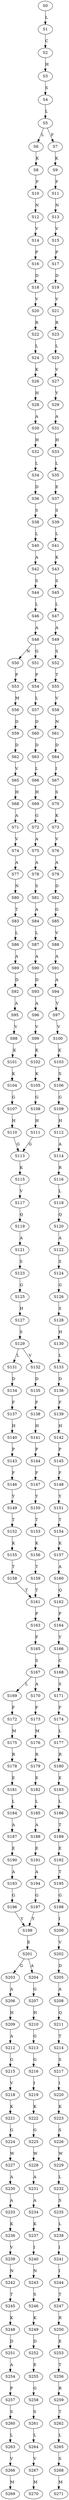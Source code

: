 strict digraph  {
	S0 -> S1 [ label = L ];
	S1 -> S2 [ label = C ];
	S2 -> S3 [ label = H ];
	S3 -> S4 [ label = S ];
	S4 -> S5 [ label = L ];
	S5 -> S6 [ label = L ];
	S5 -> S7 [ label = F ];
	S6 -> S8 [ label = K ];
	S7 -> S9 [ label = K ];
	S8 -> S10 [ label = F ];
	S9 -> S11 [ label = F ];
	S10 -> S12 [ label = N ];
	S11 -> S13 [ label = N ];
	S12 -> S14 [ label = V ];
	S13 -> S15 [ label = V ];
	S14 -> S16 [ label = P ];
	S15 -> S17 [ label = P ];
	S16 -> S18 [ label = D ];
	S17 -> S19 [ label = D ];
	S18 -> S20 [ label = V ];
	S19 -> S21 [ label = V ];
	S20 -> S22 [ label = R ];
	S21 -> S23 [ label = R ];
	S22 -> S24 [ label = L ];
	S23 -> S25 [ label = L ];
	S24 -> S26 [ label = K ];
	S25 -> S27 [ label = V ];
	S26 -> S28 [ label = H ];
	S27 -> S29 [ label = Y ];
	S28 -> S30 [ label = A ];
	S29 -> S31 [ label = A ];
	S30 -> S32 [ label = H ];
	S31 -> S33 [ label = H ];
	S32 -> S34 [ label = L ];
	S33 -> S35 [ label = L ];
	S34 -> S36 [ label = D ];
	S35 -> S37 [ label = E ];
	S36 -> S38 [ label = S ];
	S37 -> S39 [ label = S ];
	S38 -> S40 [ label = L ];
	S39 -> S41 [ label = L ];
	S40 -> S42 [ label = A ];
	S41 -> S43 [ label = K ];
	S42 -> S44 [ label = S ];
	S43 -> S45 [ label = S ];
	S44 -> S46 [ label = L ];
	S45 -> S47 [ label = L ];
	S46 -> S48 [ label = A ];
	S47 -> S49 [ label = A ];
	S48 -> S50 [ label = N ];
	S48 -> S51 [ label = G ];
	S49 -> S52 [ label = S ];
	S50 -> S53 [ label = P ];
	S51 -> S54 [ label = P ];
	S52 -> S55 [ label = T ];
	S53 -> S56 [ label = M ];
	S54 -> S57 [ label = L ];
	S55 -> S58 [ label = V ];
	S56 -> S59 [ label = D ];
	S57 -> S60 [ label = D ];
	S58 -> S61 [ label = N ];
	S59 -> S62 [ label = D ];
	S60 -> S63 [ label = D ];
	S61 -> S64 [ label = D ];
	S62 -> S65 [ label = V ];
	S63 -> S66 [ label = L ];
	S64 -> S67 [ label = I ];
	S65 -> S68 [ label = H ];
	S66 -> S69 [ label = H ];
	S67 -> S70 [ label = S ];
	S68 -> S71 [ label = A ];
	S69 -> S72 [ label = G ];
	S70 -> S73 [ label = K ];
	S71 -> S74 [ label = V ];
	S72 -> S75 [ label = A ];
	S73 -> S76 [ label = V ];
	S74 -> S77 [ label = A ];
	S75 -> S78 [ label = A ];
	S76 -> S79 [ label = A ];
	S77 -> S80 [ label = N ];
	S78 -> S81 [ label = S ];
	S79 -> S82 [ label = D ];
	S80 -> S83 [ label = T ];
	S81 -> S84 [ label = A ];
	S82 -> S85 [ label = G ];
	S83 -> S86 [ label = L ];
	S84 -> S87 [ label = L ];
	S85 -> S88 [ label = V ];
	S86 -> S89 [ label = A ];
	S87 -> S90 [ label = A ];
	S88 -> S91 [ label = A ];
	S89 -> S92 [ label = D ];
	S90 -> S93 [ label = D ];
	S91 -> S94 [ label = A ];
	S92 -> S95 [ label = A ];
	S93 -> S96 [ label = A ];
	S94 -> S97 [ label = V ];
	S95 -> S98 [ label = V ];
	S96 -> S99 [ label = V ];
	S97 -> S100 [ label = V ];
	S98 -> S101 [ label = K ];
	S99 -> S102 [ label = K ];
	S100 -> S103 [ label = K ];
	S101 -> S104 [ label = K ];
	S102 -> S105 [ label = K ];
	S103 -> S106 [ label = S ];
	S104 -> S107 [ label = G ];
	S105 -> S108 [ label = G ];
	S106 -> S109 [ label = G ];
	S107 -> S110 [ label = H ];
	S108 -> S111 [ label = H ];
	S109 -> S112 [ label = H ];
	S110 -> S113 [ label = G ];
	S111 -> S113 [ label = G ];
	S112 -> S114 [ label = A ];
	S113 -> S115 [ label = K ];
	S114 -> S116 [ label = R ];
	S115 -> S117 [ label = V ];
	S116 -> S118 [ label = L ];
	S117 -> S119 [ label = Q ];
	S118 -> S120 [ label = Q ];
	S119 -> S121 [ label = A ];
	S120 -> S122 [ label = A ];
	S121 -> S123 [ label = S ];
	S122 -> S124 [ label = S ];
	S123 -> S125 [ label = G ];
	S124 -> S126 [ label = G ];
	S125 -> S127 [ label = H ];
	S126 -> S128 [ label = S ];
	S127 -> S129 [ label = S ];
	S128 -> S130 [ label = H ];
	S129 -> S131 [ label = L ];
	S129 -> S132 [ label = V ];
	S130 -> S133 [ label = L ];
	S131 -> S134 [ label = D ];
	S132 -> S135 [ label = D ];
	S133 -> S136 [ label = D ];
	S134 -> S137 [ label = F ];
	S135 -> S138 [ label = F ];
	S136 -> S139 [ label = F ];
	S137 -> S140 [ label = H ];
	S138 -> S141 [ label = H ];
	S139 -> S142 [ label = H ];
	S140 -> S143 [ label = P ];
	S141 -> S144 [ label = P ];
	S142 -> S145 [ label = P ];
	S143 -> S146 [ label = F ];
	S144 -> S147 [ label = F ];
	S145 -> S148 [ label = F ];
	S146 -> S149 [ label = Y ];
	S147 -> S150 [ label = Y ];
	S148 -> S151 [ label = Y ];
	S149 -> S152 [ label = T ];
	S150 -> S153 [ label = T ];
	S151 -> S154 [ label = T ];
	S152 -> S155 [ label = K ];
	S153 -> S156 [ label = K ];
	S154 -> S157 [ label = K ];
	S155 -> S158 [ label = T ];
	S156 -> S159 [ label = T ];
	S157 -> S160 [ label = A ];
	S158 -> S161 [ label = T ];
	S159 -> S161 [ label = T ];
	S160 -> S162 [ label = Q ];
	S161 -> S163 [ label = P ];
	S162 -> S164 [ label = P ];
	S163 -> S165 [ label = F ];
	S164 -> S166 [ label = Y ];
	S165 -> S167 [ label = S ];
	S166 -> S168 [ label = C ];
	S167 -> S169 [ label = L ];
	S167 -> S170 [ label = A ];
	S168 -> S171 [ label = S ];
	S169 -> S172 [ label = F ];
	S170 -> S173 [ label = F ];
	S171 -> S174 [ label = F ];
	S172 -> S175 [ label = M ];
	S173 -> S176 [ label = M ];
	S174 -> S177 [ label = L ];
	S175 -> S178 [ label = R ];
	S176 -> S179 [ label = R ];
	S177 -> S180 [ label = R ];
	S178 -> S181 [ label = E ];
	S179 -> S182 [ label = E ];
	S180 -> S183 [ label = E ];
	S181 -> S184 [ label = L ];
	S182 -> S185 [ label = L ];
	S183 -> S186 [ label = L ];
	S184 -> S187 [ label = A ];
	S185 -> S188 [ label = A ];
	S186 -> S189 [ label = T ];
	S187 -> S190 [ label = E ];
	S188 -> S191 [ label = E ];
	S189 -> S192 [ label = E ];
	S190 -> S193 [ label = A ];
	S191 -> S194 [ label = A ];
	S192 -> S195 [ label = T ];
	S193 -> S196 [ label = G ];
	S194 -> S197 [ label = G ];
	S195 -> S198 [ label = G ];
	S196 -> S199 [ label = Y ];
	S197 -> S199 [ label = Y ];
	S198 -> S200 [ label = I ];
	S199 -> S201 [ label = E ];
	S200 -> S202 [ label = V ];
	S201 -> S203 [ label = G ];
	S201 -> S204 [ label = A ];
	S202 -> S205 [ label = D ];
	S203 -> S206 [ label = A ];
	S204 -> S207 [ label = G ];
	S205 -> S208 [ label = A ];
	S206 -> S209 [ label = H ];
	S207 -> S210 [ label = H ];
	S208 -> S211 [ label = Q ];
	S209 -> S212 [ label = A ];
	S210 -> S213 [ label = G ];
	S211 -> S214 [ label = T ];
	S212 -> S215 [ label = G ];
	S213 -> S216 [ label = G ];
	S214 -> S217 [ label = S ];
	S215 -> S218 [ label = V ];
	S216 -> S219 [ label = I ];
	S217 -> S220 [ label = I ];
	S218 -> S221 [ label = K ];
	S219 -> S222 [ label = K ];
	S220 -> S223 [ label = K ];
	S221 -> S224 [ label = G ];
	S222 -> S225 [ label = G ];
	S223 -> S226 [ label = S ];
	S224 -> S227 [ label = W ];
	S225 -> S228 [ label = W ];
	S226 -> S229 [ label = W ];
	S227 -> S230 [ label = A ];
	S228 -> S231 [ label = A ];
	S229 -> S232 [ label = L ];
	S230 -> S233 [ label = A ];
	S231 -> S234 [ label = A ];
	S232 -> S235 [ label = S ];
	S233 -> S236 [ label = K ];
	S234 -> S237 [ label = K ];
	S235 -> S238 [ label = L ];
	S236 -> S239 [ label = V ];
	S237 -> S240 [ label = I ];
	S238 -> S241 [ label = I ];
	S239 -> S242 [ label = N ];
	S240 -> S243 [ label = N ];
	S241 -> S244 [ label = I ];
	S242 -> S245 [ label = T ];
	S243 -> S246 [ label = S ];
	S244 -> S247 [ label = T ];
	S245 -> S248 [ label = K ];
	S246 -> S249 [ label = K ];
	S247 -> S250 [ label = R ];
	S248 -> S251 [ label = D ];
	S249 -> S252 [ label = D ];
	S250 -> S253 [ label = E ];
	S251 -> S254 [ label = A ];
	S252 -> S255 [ label = E ];
	S253 -> S256 [ label = T ];
	S254 -> S257 [ label = P ];
	S255 -> S258 [ label = G ];
	S256 -> S259 [ label = R ];
	S257 -> S260 [ label = S ];
	S258 -> S261 [ label = S ];
	S259 -> S262 [ label = T ];
	S260 -> S263 [ label = L ];
	S261 -> S264 [ label = L ];
	S262 -> S265 [ label = L ];
	S263 -> S266 [ label = V ];
	S264 -> S267 [ label = V ];
	S265 -> S268 [ label = S ];
	S266 -> S269 [ label = M ];
	S267 -> S270 [ label = M ];
	S268 -> S271 [ label = M ];
}
